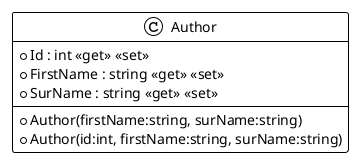 @startuml
!theme plain
class Author {
    + Author(firstName:string, surName:string)
    + Author(id:int, firstName:string, surName:string)
    + Id : int <<get>> <<set>>
    + FirstName : string <<get>> <<set>>
    + SurName : string <<get>> <<set>>
}
@enduml
